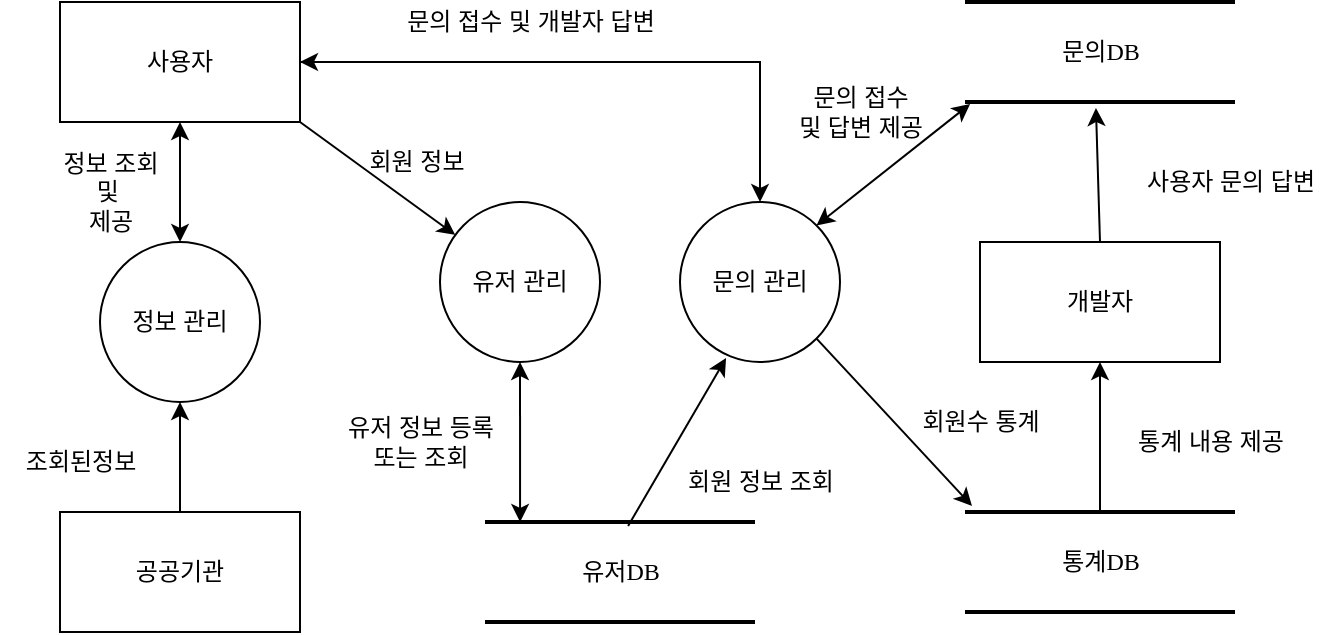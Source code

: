 <mxfile version="15.7.0" type="device"><diagram name="Page-1" id="b520641d-4fe3-3701-9064-5fc419738815"><mxGraphModel dx="1102" dy="482" grid="1" gridSize="10" guides="1" tooltips="1" connect="1" arrows="1" fold="1" page="1" pageScale="1" pageWidth="1100" pageHeight="850" background="none" math="0" shadow="0"><root><mxCell id="0"/><mxCell id="1" parent="0"/><mxCell id="G8mK9cTXieyCcYNEFuPX-3" value="유저DB" style="html=1;rounded=0;shadow=0;comic=0;labelBackgroundColor=none;strokeWidth=2;fontFamily=Verdana;fontSize=12;align=center;shape=mxgraph.ios7ui.horLines;" parent="1" vertex="1"><mxGeometry x="292.5" y="300" width="135" height="50" as="geometry"/></mxCell><mxCell id="G8mK9cTXieyCcYNEFuPX-4" value="문의DB" style="html=1;rounded=0;shadow=0;comic=0;labelBackgroundColor=none;strokeWidth=2;fontFamily=Verdana;fontSize=12;align=center;shape=mxgraph.ios7ui.horLines;" parent="1" vertex="1"><mxGeometry x="532.5" y="40" width="135" height="50" as="geometry"/></mxCell><mxCell id="G8mK9cTXieyCcYNEFuPX-5" value="통계DB" style="html=1;rounded=0;shadow=0;comic=0;labelBackgroundColor=none;strokeWidth=2;fontFamily=Verdana;fontSize=12;align=center;shape=mxgraph.ios7ui.horLines;" parent="1" vertex="1"><mxGeometry x="532.5" y="295" width="135" height="50" as="geometry"/></mxCell><mxCell id="G8mK9cTXieyCcYNEFuPX-6" value="문의 관리" style="ellipse;whiteSpace=wrap;html=1;aspect=fixed;" parent="1" vertex="1"><mxGeometry x="390" y="140" width="80" height="80" as="geometry"/></mxCell><mxCell id="G8mK9cTXieyCcYNEFuPX-7" value="유저 관리" style="ellipse;whiteSpace=wrap;html=1;aspect=fixed;" parent="1" vertex="1"><mxGeometry x="270" y="140" width="80" height="80" as="geometry"/></mxCell><mxCell id="G8mK9cTXieyCcYNEFuPX-8" value="정보 관리" style="ellipse;whiteSpace=wrap;html=1;aspect=fixed;" parent="1" vertex="1"><mxGeometry x="100" y="160" width="80" height="80" as="geometry"/></mxCell><mxCell id="R2RdciZ2iyDHWDIkCGh7-31" style="edgeStyle=orthogonalEdgeStyle;rounded=0;orthogonalLoop=1;jettySize=auto;html=1;exitX=1;exitY=0.5;exitDx=0;exitDy=0;entryX=0.5;entryY=0;entryDx=0;entryDy=0;" edge="1" parent="1" source="R2RdciZ2iyDHWDIkCGh7-1" target="G8mK9cTXieyCcYNEFuPX-6"><mxGeometry relative="1" as="geometry"/></mxCell><mxCell id="R2RdciZ2iyDHWDIkCGh7-1" value="사용자" style="rounded=0;whiteSpace=wrap;html=1;" vertex="1" parent="1"><mxGeometry x="80" y="40" width="120" height="60" as="geometry"/></mxCell><mxCell id="R2RdciZ2iyDHWDIkCGh7-2" value="공공기관" style="rounded=0;whiteSpace=wrap;html=1;" vertex="1" parent="1"><mxGeometry x="80" y="295" width="120" height="60" as="geometry"/></mxCell><mxCell id="R2RdciZ2iyDHWDIkCGh7-3" value="개발자" style="rounded=0;whiteSpace=wrap;html=1;" vertex="1" parent="1"><mxGeometry x="540" y="160" width="120" height="60" as="geometry"/></mxCell><mxCell id="R2RdciZ2iyDHWDIkCGh7-9" value="" style="endArrow=classic;html=1;rounded=0;entryX=0.5;entryY=1;entryDx=0;entryDy=0;exitX=0.5;exitY=0;exitDx=0;exitDy=0;" edge="1" parent="1" source="R2RdciZ2iyDHWDIkCGh7-2" target="G8mK9cTXieyCcYNEFuPX-8"><mxGeometry width="50" height="50" relative="1" as="geometry"><mxPoint x="520" y="280" as="sourcePoint"/><mxPoint x="570" y="230" as="targetPoint"/></mxGeometry></mxCell><mxCell id="R2RdciZ2iyDHWDIkCGh7-10" value="조회된정보" style="text;html=1;align=center;verticalAlign=middle;resizable=0;points=[];autosize=1;strokeColor=none;fillColor=none;" vertex="1" parent="1"><mxGeometry x="50" y="260" width="80" height="20" as="geometry"/></mxCell><mxCell id="R2RdciZ2iyDHWDIkCGh7-14" value="정보 조회&lt;br&gt;및&amp;nbsp;&lt;br&gt;제공" style="text;html=1;align=center;verticalAlign=middle;resizable=0;points=[];autosize=1;strokeColor=none;fillColor=none;" vertex="1" parent="1"><mxGeometry x="70" y="110" width="70" height="50" as="geometry"/></mxCell><mxCell id="R2RdciZ2iyDHWDIkCGh7-18" value="" style="endArrow=classic;startArrow=classic;html=1;rounded=0;exitX=0.5;exitY=0;exitDx=0;exitDy=0;entryX=0.5;entryY=1;entryDx=0;entryDy=0;" edge="1" parent="1" source="G8mK9cTXieyCcYNEFuPX-8" target="R2RdciZ2iyDHWDIkCGh7-1"><mxGeometry width="50" height="50" relative="1" as="geometry"><mxPoint x="520" y="260" as="sourcePoint"/><mxPoint x="570" y="210" as="targetPoint"/></mxGeometry></mxCell><mxCell id="R2RdciZ2iyDHWDIkCGh7-19" value="회원수 통계" style="text;html=1;align=center;verticalAlign=middle;resizable=0;points=[];autosize=1;strokeColor=none;fillColor=none;" vertex="1" parent="1"><mxGeometry x="500" y="240" width="80" height="20" as="geometry"/></mxCell><mxCell id="R2RdciZ2iyDHWDIkCGh7-20" value="" style="endArrow=classic;html=1;rounded=0;entryX=0.5;entryY=1;entryDx=0;entryDy=0;exitX=0.5;exitY=0.02;exitDx=0;exitDy=0;exitPerimeter=0;" edge="1" parent="1" source="G8mK9cTXieyCcYNEFuPX-5" target="R2RdciZ2iyDHWDIkCGh7-3"><mxGeometry width="50" height="50" relative="1" as="geometry"><mxPoint x="600" y="290" as="sourcePoint"/><mxPoint x="570" y="210" as="targetPoint"/></mxGeometry></mxCell><mxCell id="R2RdciZ2iyDHWDIkCGh7-21" value="통계 내용 제공" style="text;html=1;align=center;verticalAlign=middle;resizable=0;points=[];autosize=1;strokeColor=none;fillColor=none;" vertex="1" parent="1"><mxGeometry x="610" y="250" width="90" height="20" as="geometry"/></mxCell><mxCell id="R2RdciZ2iyDHWDIkCGh7-23" value="회원 정보 조회" style="text;html=1;align=center;verticalAlign=middle;resizable=0;points=[];autosize=1;strokeColor=none;fillColor=none;" vertex="1" parent="1"><mxGeometry x="385" y="270" width="90" height="20" as="geometry"/></mxCell><mxCell id="R2RdciZ2iyDHWDIkCGh7-26" value="문의 접수 및 개발자 답변" style="text;html=1;align=center;verticalAlign=middle;resizable=0;points=[];autosize=1;strokeColor=none;fillColor=none;" vertex="1" parent="1"><mxGeometry x="240" y="40" width="150" height="20" as="geometry"/></mxCell><mxCell id="R2RdciZ2iyDHWDIkCGh7-28" value="" style="endArrow=classic;html=1;rounded=0;exitX=1;exitY=1;exitDx=0;exitDy=0;entryX=0.026;entryY=-0.06;entryDx=0;entryDy=0;entryPerimeter=0;" edge="1" parent="1" source="G8mK9cTXieyCcYNEFuPX-6" target="G8mK9cTXieyCcYNEFuPX-5"><mxGeometry width="50" height="50" relative="1" as="geometry"><mxPoint x="520" y="260" as="sourcePoint"/><mxPoint x="570" y="210" as="targetPoint"/></mxGeometry></mxCell><mxCell id="R2RdciZ2iyDHWDIkCGh7-29" value="" style="endArrow=classic;html=1;rounded=0;entryX=0.288;entryY=0.975;entryDx=0;entryDy=0;entryPerimeter=0;exitX=0.53;exitY=0.04;exitDx=0;exitDy=0;exitPerimeter=0;" edge="1" parent="1" source="G8mK9cTXieyCcYNEFuPX-3" target="G8mK9cTXieyCcYNEFuPX-6"><mxGeometry width="50" height="50" relative="1" as="geometry"><mxPoint x="520" y="260" as="sourcePoint"/><mxPoint x="570" y="210" as="targetPoint"/></mxGeometry></mxCell><mxCell id="R2RdciZ2iyDHWDIkCGh7-32" value="" style="endArrow=classic;html=1;rounded=0;entryX=1;entryY=0.5;entryDx=0;entryDy=0;" edge="1" parent="1" target="R2RdciZ2iyDHWDIkCGh7-1"><mxGeometry width="50" height="50" relative="1" as="geometry"><mxPoint x="290" y="70" as="sourcePoint"/><mxPoint x="570" y="210" as="targetPoint"/></mxGeometry></mxCell><mxCell id="R2RdciZ2iyDHWDIkCGh7-34" value="" style="endArrow=classic;startArrow=classic;html=1;rounded=0;entryX=0.019;entryY=1.02;entryDx=0;entryDy=0;entryPerimeter=0;exitX=1;exitY=0;exitDx=0;exitDy=0;" edge="1" parent="1" source="G8mK9cTXieyCcYNEFuPX-6" target="G8mK9cTXieyCcYNEFuPX-4"><mxGeometry width="50" height="50" relative="1" as="geometry"><mxPoint x="520" y="260" as="sourcePoint"/><mxPoint x="570" y="210" as="targetPoint"/></mxGeometry></mxCell><mxCell id="R2RdciZ2iyDHWDIkCGh7-35" value="" style="endArrow=classic;html=1;rounded=0;entryX=0.485;entryY=1.06;entryDx=0;entryDy=0;entryPerimeter=0;exitX=0.5;exitY=0;exitDx=0;exitDy=0;" edge="1" parent="1" source="R2RdciZ2iyDHWDIkCGh7-3" target="G8mK9cTXieyCcYNEFuPX-4"><mxGeometry width="50" height="50" relative="1" as="geometry"><mxPoint x="520" y="260" as="sourcePoint"/><mxPoint x="570" y="210" as="targetPoint"/></mxGeometry></mxCell><mxCell id="R2RdciZ2iyDHWDIkCGh7-36" value="사용자 문의 답변" style="text;html=1;align=center;verticalAlign=middle;resizable=0;points=[];autosize=1;strokeColor=none;fillColor=none;" vertex="1" parent="1"><mxGeometry x="610" y="120" width="110" height="20" as="geometry"/></mxCell><mxCell id="R2RdciZ2iyDHWDIkCGh7-37" value="문의 접수 &lt;br&gt;및 답변 제공" style="text;html=1;align=center;verticalAlign=middle;resizable=0;points=[];autosize=1;strokeColor=none;fillColor=none;" vertex="1" parent="1"><mxGeometry x="440" y="80" width="80" height="30" as="geometry"/></mxCell><mxCell id="R2RdciZ2iyDHWDIkCGh7-39" value="" style="endArrow=classic;startArrow=classic;html=1;rounded=0;entryX=0.5;entryY=1;entryDx=0;entryDy=0;exitX=0.13;exitY=0;exitDx=0;exitDy=0;exitPerimeter=0;" edge="1" parent="1" source="G8mK9cTXieyCcYNEFuPX-3" target="G8mK9cTXieyCcYNEFuPX-7"><mxGeometry width="50" height="50" relative="1" as="geometry"><mxPoint x="520" y="250" as="sourcePoint"/><mxPoint x="570" y="200" as="targetPoint"/></mxGeometry></mxCell><mxCell id="R2RdciZ2iyDHWDIkCGh7-40" value="유저 정보 등록&lt;br&gt;또는 조회" style="text;html=1;align=center;verticalAlign=middle;resizable=0;points=[];autosize=1;strokeColor=none;fillColor=none;" vertex="1" parent="1"><mxGeometry x="215" y="245" width="90" height="30" as="geometry"/></mxCell><mxCell id="R2RdciZ2iyDHWDIkCGh7-41" value="" style="endArrow=classic;html=1;rounded=0;exitX=1;exitY=1;exitDx=0;exitDy=0;" edge="1" parent="1" source="R2RdciZ2iyDHWDIkCGh7-1" target="G8mK9cTXieyCcYNEFuPX-7"><mxGeometry width="50" height="50" relative="1" as="geometry"><mxPoint x="520" y="250" as="sourcePoint"/><mxPoint x="570" y="200" as="targetPoint"/></mxGeometry></mxCell><mxCell id="R2RdciZ2iyDHWDIkCGh7-42" value="회원 정보" style="text;html=1;align=center;verticalAlign=middle;resizable=0;points=[];autosize=1;strokeColor=none;fillColor=none;" vertex="1" parent="1"><mxGeometry x="222.5" y="110" width="70" height="20" as="geometry"/></mxCell></root></mxGraphModel></diagram></mxfile>